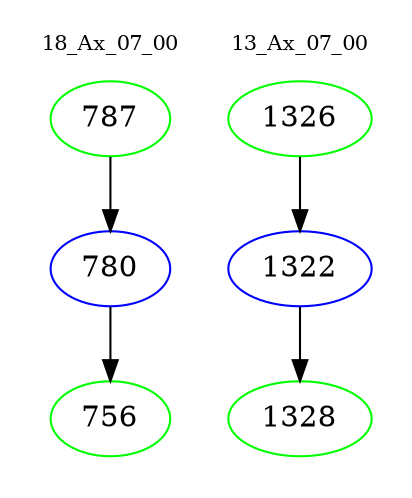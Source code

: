 digraph{
subgraph cluster_0 {
color = white
label = "18_Ax_07_00";
fontsize=10;
T0_787 [label="787", color="green"]
T0_787 -> T0_780 [color="black"]
T0_780 [label="780", color="blue"]
T0_780 -> T0_756 [color="black"]
T0_756 [label="756", color="green"]
}
subgraph cluster_1 {
color = white
label = "13_Ax_07_00";
fontsize=10;
T1_1326 [label="1326", color="green"]
T1_1326 -> T1_1322 [color="black"]
T1_1322 [label="1322", color="blue"]
T1_1322 -> T1_1328 [color="black"]
T1_1328 [label="1328", color="green"]
}
}
